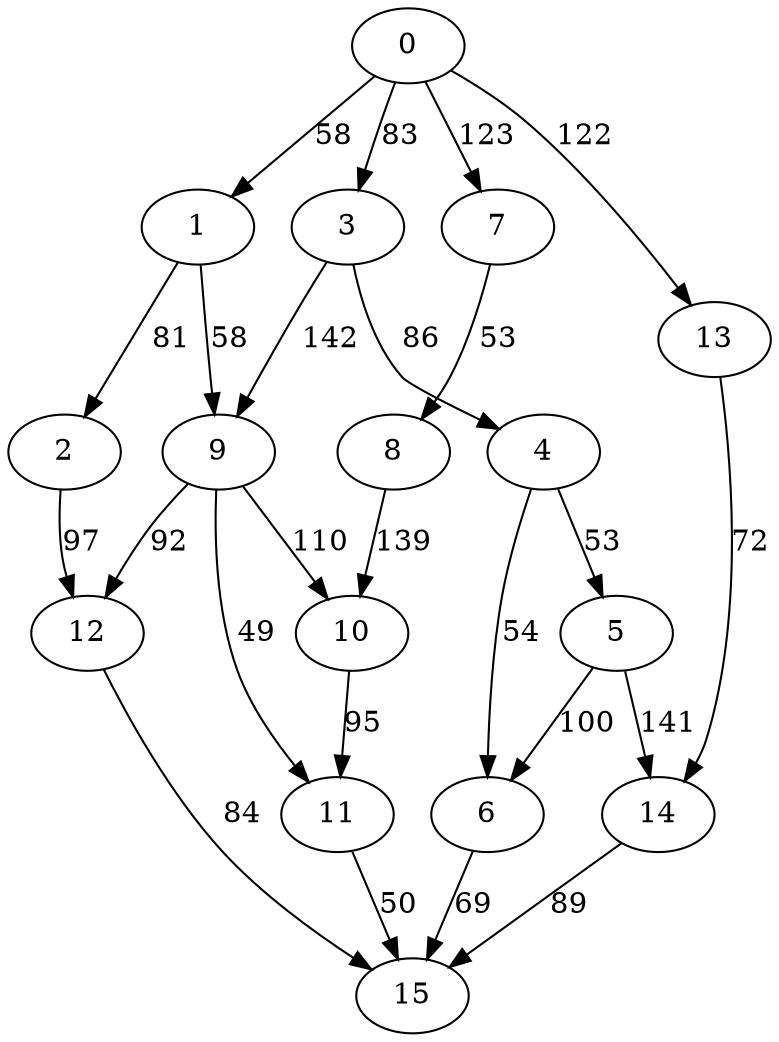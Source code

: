 digraph t40p3r7_18 {
0 -> 1 [ label = 58 ];
0 -> 3 [ label = 83 ];
0 -> 7 [ label = 123 ];
0 -> 13 [ label = 122 ];
1 -> 2 [ label = 81 ];
1 -> 9 [ label = 58 ];
2 -> 12 [ label = 97 ];
3 -> 4 [ label = 86 ];
3 -> 9 [ label = 142 ];
4 -> 5 [ label = 53 ];
4 -> 6 [ label = 54 ];
5 -> 6 [ label = 100 ];
5 -> 14 [ label = 141 ];
6 -> 15 [ label = 69 ];
7 -> 8 [ label = 53 ];
8 -> 10 [ label = 139 ];
9 -> 10 [ label = 110 ];
9 -> 11 [ label = 49 ];
9 -> 12 [ label = 92 ];
10 -> 11 [ label = 95 ];
11 -> 15 [ label = 50 ];
12 -> 15 [ label = 84 ];
13 -> 14 [ label = 72 ];
14 -> 15 [ label = 89 ];
 }

